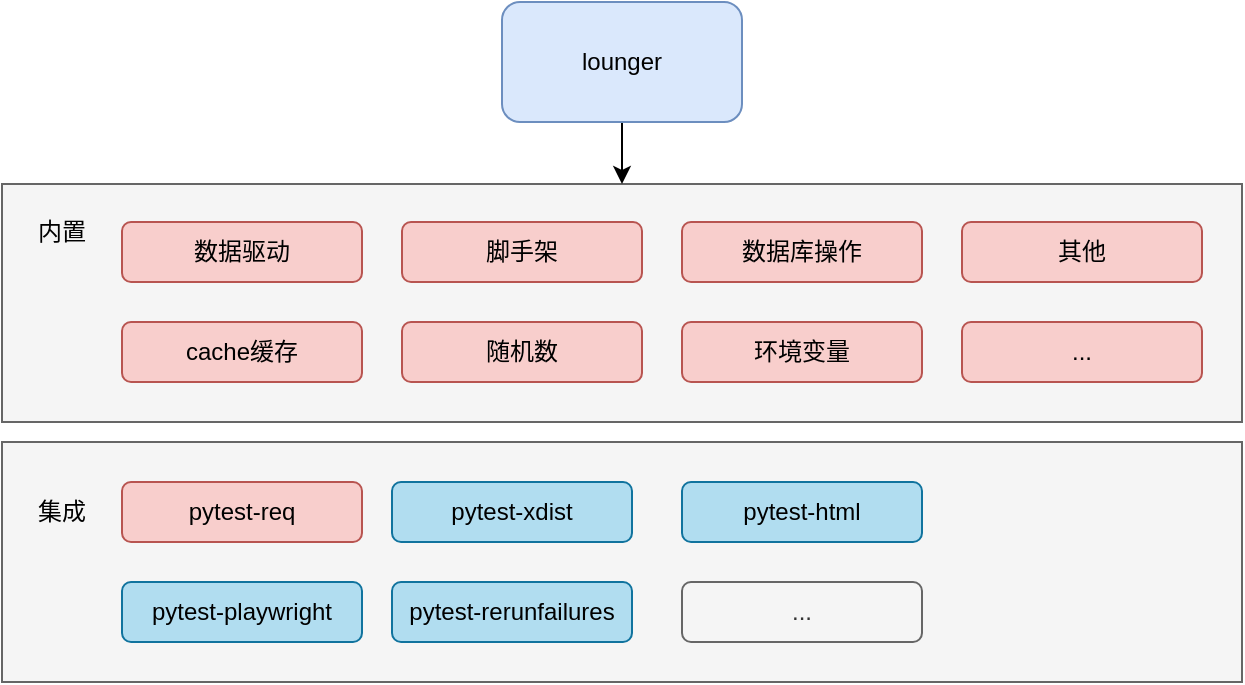 <mxfile>
    <diagram id="_9Jn0IIo0bLrEoNpIEdZ" name="Page-1">
        <mxGraphModel dx="859" dy="690" grid="1" gridSize="10" guides="1" tooltips="1" connect="1" arrows="1" fold="1" page="1" pageScale="1" pageWidth="827" pageHeight="1169" math="0" shadow="0">
            <root>
                <mxCell id="0"/>
                <mxCell id="1" parent="0"/>
                <mxCell id="16" value="" style="rounded=0;whiteSpace=wrap;html=1;fillColor=#f5f5f5;fontColor=#333333;strokeColor=#666666;" parent="1" vertex="1">
                    <mxGeometry x="60" y="370" width="620" height="120" as="geometry"/>
                </mxCell>
                <mxCell id="15" value="" style="rounded=0;whiteSpace=wrap;html=1;fillColor=#f5f5f5;fontColor=#333333;strokeColor=#666666;" parent="1" vertex="1">
                    <mxGeometry x="60" y="241" width="620" height="119" as="geometry"/>
                </mxCell>
                <mxCell id="19" value="" style="edgeStyle=none;html=1;" parent="1" source="2" target="15" edge="1">
                    <mxGeometry relative="1" as="geometry"/>
                </mxCell>
                <mxCell id="2" value="lounger" style="rounded=1;whiteSpace=wrap;html=1;fillColor=#dae8fc;strokeColor=#6c8ebf;" parent="1" vertex="1">
                    <mxGeometry x="310" y="150" width="120" height="60" as="geometry"/>
                </mxCell>
                <mxCell id="4" value="数据驱动" style="rounded=1;whiteSpace=wrap;html=1;fillColor=#f8cecc;strokeColor=#b85450;" parent="1" vertex="1">
                    <mxGeometry x="120" y="260" width="120" height="30" as="geometry"/>
                </mxCell>
                <mxCell id="5" value="脚手架" style="rounded=1;whiteSpace=wrap;html=1;fillColor=#f8cecc;strokeColor=#b85450;" parent="1" vertex="1">
                    <mxGeometry x="260" y="260" width="120" height="30" as="geometry"/>
                </mxCell>
                <mxCell id="6" value="数据库操作" style="rounded=1;whiteSpace=wrap;html=1;fillColor=#f8cecc;strokeColor=#b85450;" parent="1" vertex="1">
                    <mxGeometry x="400" y="260" width="120" height="30" as="geometry"/>
                </mxCell>
                <mxCell id="7" value="pytest-playwright" style="rounded=1;whiteSpace=wrap;html=1;fillColor=#b1ddf0;strokeColor=#10739e;" parent="1" vertex="1">
                    <mxGeometry x="120" y="440" width="120" height="30" as="geometry"/>
                </mxCell>
                <mxCell id="8" value="环境变量" style="rounded=1;whiteSpace=wrap;html=1;fillColor=#f8cecc;strokeColor=#b85450;" parent="1" vertex="1">
                    <mxGeometry x="400" y="310" width="120" height="30" as="geometry"/>
                </mxCell>
                <mxCell id="10" value="pytest-rerunfailures" style="rounded=1;whiteSpace=wrap;html=1;fillColor=#b1ddf0;strokeColor=#10739e;" parent="1" vertex="1">
                    <mxGeometry x="255" y="440" width="120" height="30" as="geometry"/>
                </mxCell>
                <mxCell id="11" value="pytest-html" style="rounded=1;whiteSpace=wrap;html=1;fillColor=#b1ddf0;strokeColor=#10739e;" parent="1" vertex="1">
                    <mxGeometry x="400" y="390" width="120" height="30" as="geometry"/>
                </mxCell>
                <mxCell id="13" value="内置" style="text;html=1;strokeColor=none;fillColor=none;align=center;verticalAlign=middle;whiteSpace=wrap;rounded=0;" parent="1" vertex="1">
                    <mxGeometry x="60" y="250" width="60" height="30" as="geometry"/>
                </mxCell>
                <mxCell id="14" value="集成" style="text;html=1;strokeColor=none;fillColor=none;align=center;verticalAlign=middle;whiteSpace=wrap;rounded=0;" parent="1" vertex="1">
                    <mxGeometry x="60" y="390" width="60" height="30" as="geometry"/>
                </mxCell>
                <mxCell id="20" value="pytest-xdist" style="rounded=1;whiteSpace=wrap;html=1;fillColor=#b1ddf0;strokeColor=#10739e;" vertex="1" parent="1">
                    <mxGeometry x="255" y="390" width="120" height="30" as="geometry"/>
                </mxCell>
                <mxCell id="21" value="pytest-req" style="rounded=1;whiteSpace=wrap;html=1;fillColor=#f8cecc;strokeColor=#b85450;" vertex="1" parent="1">
                    <mxGeometry x="120" y="390" width="120" height="30" as="geometry"/>
                </mxCell>
                <mxCell id="22" value="cache缓存" style="rounded=1;whiteSpace=wrap;html=1;fillColor=#f8cecc;strokeColor=#b85450;" vertex="1" parent="1">
                    <mxGeometry x="120" y="310" width="120" height="30" as="geometry"/>
                </mxCell>
                <mxCell id="23" value="随机数" style="rounded=1;whiteSpace=wrap;html=1;fillColor=#f8cecc;strokeColor=#b85450;" vertex="1" parent="1">
                    <mxGeometry x="260" y="310" width="120" height="30" as="geometry"/>
                </mxCell>
                <mxCell id="24" value="其他" style="rounded=1;whiteSpace=wrap;html=1;fillColor=#f8cecc;strokeColor=#b85450;" vertex="1" parent="1">
                    <mxGeometry x="540" y="260" width="120" height="30" as="geometry"/>
                </mxCell>
                <mxCell id="25" value="..." style="rounded=1;whiteSpace=wrap;html=1;fillColor=#f8cecc;strokeColor=#b85450;" vertex="1" parent="1">
                    <mxGeometry x="540" y="310" width="120" height="30" as="geometry"/>
                </mxCell>
                <mxCell id="26" value="..." style="rounded=1;whiteSpace=wrap;html=1;fillColor=#f5f5f5;strokeColor=#666666;fontColor=#333333;" vertex="1" parent="1">
                    <mxGeometry x="400" y="440" width="120" height="30" as="geometry"/>
                </mxCell>
            </root>
        </mxGraphModel>
    </diagram>
</mxfile>